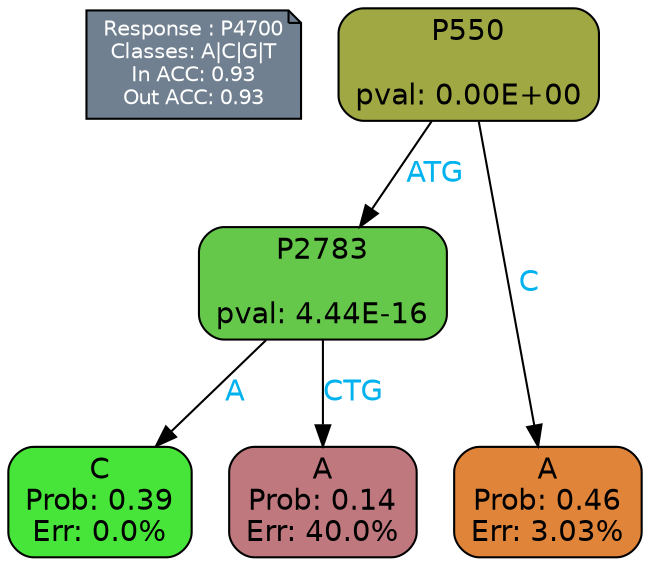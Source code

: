 digraph Tree {
node [shape=box, style="filled, rounded", color="black", fontname=helvetica] ;
graph [ranksep=equally, splines=polylines, bgcolor=transparent, dpi=600] ;
edge [fontname=helvetica] ;
LEGEND [label="Response : P4700
Classes: A|C|G|T
In ACC: 0.93
Out ACC: 0.93
",shape=note,align=left,style=filled,fillcolor="slategray",fontcolor="white",fontsize=10];1 [label="P550

pval: 0.00E+00", fillcolor="#9fa842"] ;
2 [label="P2783

pval: 4.44E-16", fillcolor="#66c84b"] ;
3 [label="C
Prob: 0.39
Err: 0.0%", fillcolor="#47e539"] ;
4 [label="A
Prob: 0.14
Err: 40.0%", fillcolor="#bf787d"] ;
5 [label="A
Prob: 0.46
Err: 3.03%", fillcolor="#e08439"] ;
1 -> 2 [label="ATG",fontcolor=deepskyblue2] ;
1 -> 5 [label="C",fontcolor=deepskyblue2] ;
2 -> 3 [label="A",fontcolor=deepskyblue2] ;
2 -> 4 [label="CTG",fontcolor=deepskyblue2] ;
{rank = same; 3;4;5;}{rank = same; LEGEND;1;}}